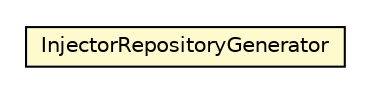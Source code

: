 #!/usr/local/bin/dot
#
# Class diagram 
# Generated by UMLGraph version 5.1 (http://www.umlgraph.org/)
#

digraph G {
	edge [fontname="Helvetica",fontsize=10,labelfontname="Helvetica",labelfontsize=10];
	node [fontname="Helvetica",fontsize=10,shape=plaintext];
	nodesep=0.25;
	ranksep=0.5;
	// org.androidtransfuse.gen.InjectorRepositoryGenerator
	c65180 [label=<<table title="org.androidtransfuse.gen.InjectorRepositoryGenerator" border="0" cellborder="1" cellspacing="0" cellpadding="2" port="p" bgcolor="lemonChiffon" href="./InjectorRepositoryGenerator.html">
		<tr><td><table border="0" cellspacing="0" cellpadding="1">
<tr><td align="center" balign="center"> InjectorRepositoryGenerator </td></tr>
		</table></td></tr>
		</table>>, fontname="Helvetica", fontcolor="black", fontsize=10.0];
}

